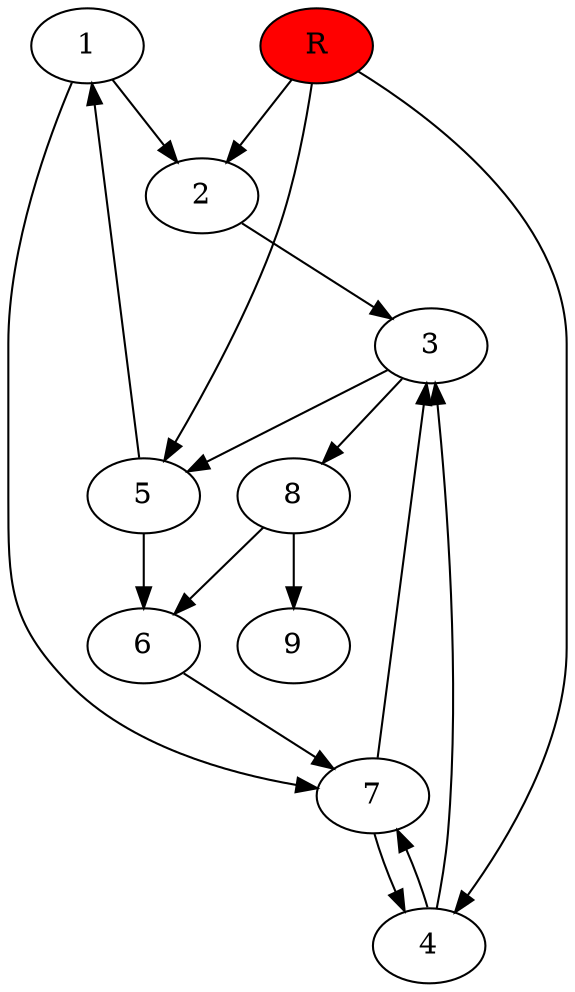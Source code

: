digraph prb2454 {
	1
	2
	3
	4
	5
	6
	7
	8
	R [fillcolor="#ff0000" style=filled]
	1 -> 2
	1 -> 7
	2 -> 3
	3 -> 5
	3 -> 8
	4 -> 3
	4 -> 7
	5 -> 1
	5 -> 6
	6 -> 7
	7 -> 3
	7 -> 4
	8 -> 6
	8 -> 9
	R -> 2
	R -> 4
	R -> 5
}

